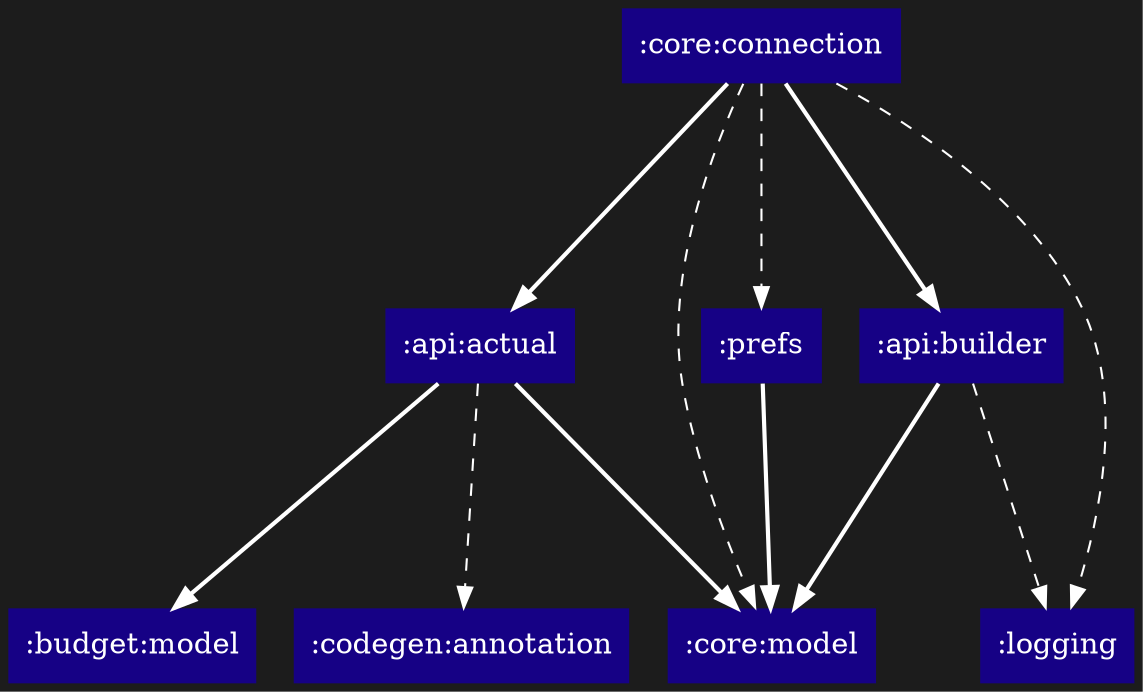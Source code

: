 digraph {
  edge [arrowhead="normal",color="white"]
  graph [layout="dot",bgcolor="#1c1c1c",rankdir="TB",ranksep="1.5"]
  node [shape="box",style="filled",fontcolor="white",color="transparent"]
  ":api:actual" [fillcolor="#160185"]
  ":api:builder" [fillcolor="#160185"]
  ":budget:model" [fillcolor="#160185"]
  ":codegen:annotation" [fillcolor="#160185"]
  ":core:connection" [fillcolor="#160185"]
  ":core:model" [fillcolor="#160185"]
  ":logging" [fillcolor="#160185"]
  ":prefs" [fillcolor="#160185"]
  ":api:actual" -> ":budget:model" [style="bold"]
  ":api:actual" -> ":codegen:annotation" [style="dashed"]
  ":api:actual" -> ":core:model" [style="bold"]
  ":api:builder" -> ":core:model" [style="bold"]
  ":api:builder" -> ":logging" [style="dashed"]
  ":core:connection" -> ":api:actual" [style="bold"]
  ":core:connection" -> ":api:builder" [style="bold"]
  ":core:connection" -> ":core:model" [style="dashed"]
  ":core:connection" -> ":logging" [style="dashed"]
  ":core:connection" -> ":prefs" [style="dashed"]
  ":prefs" -> ":core:model" [style="bold"]
}
